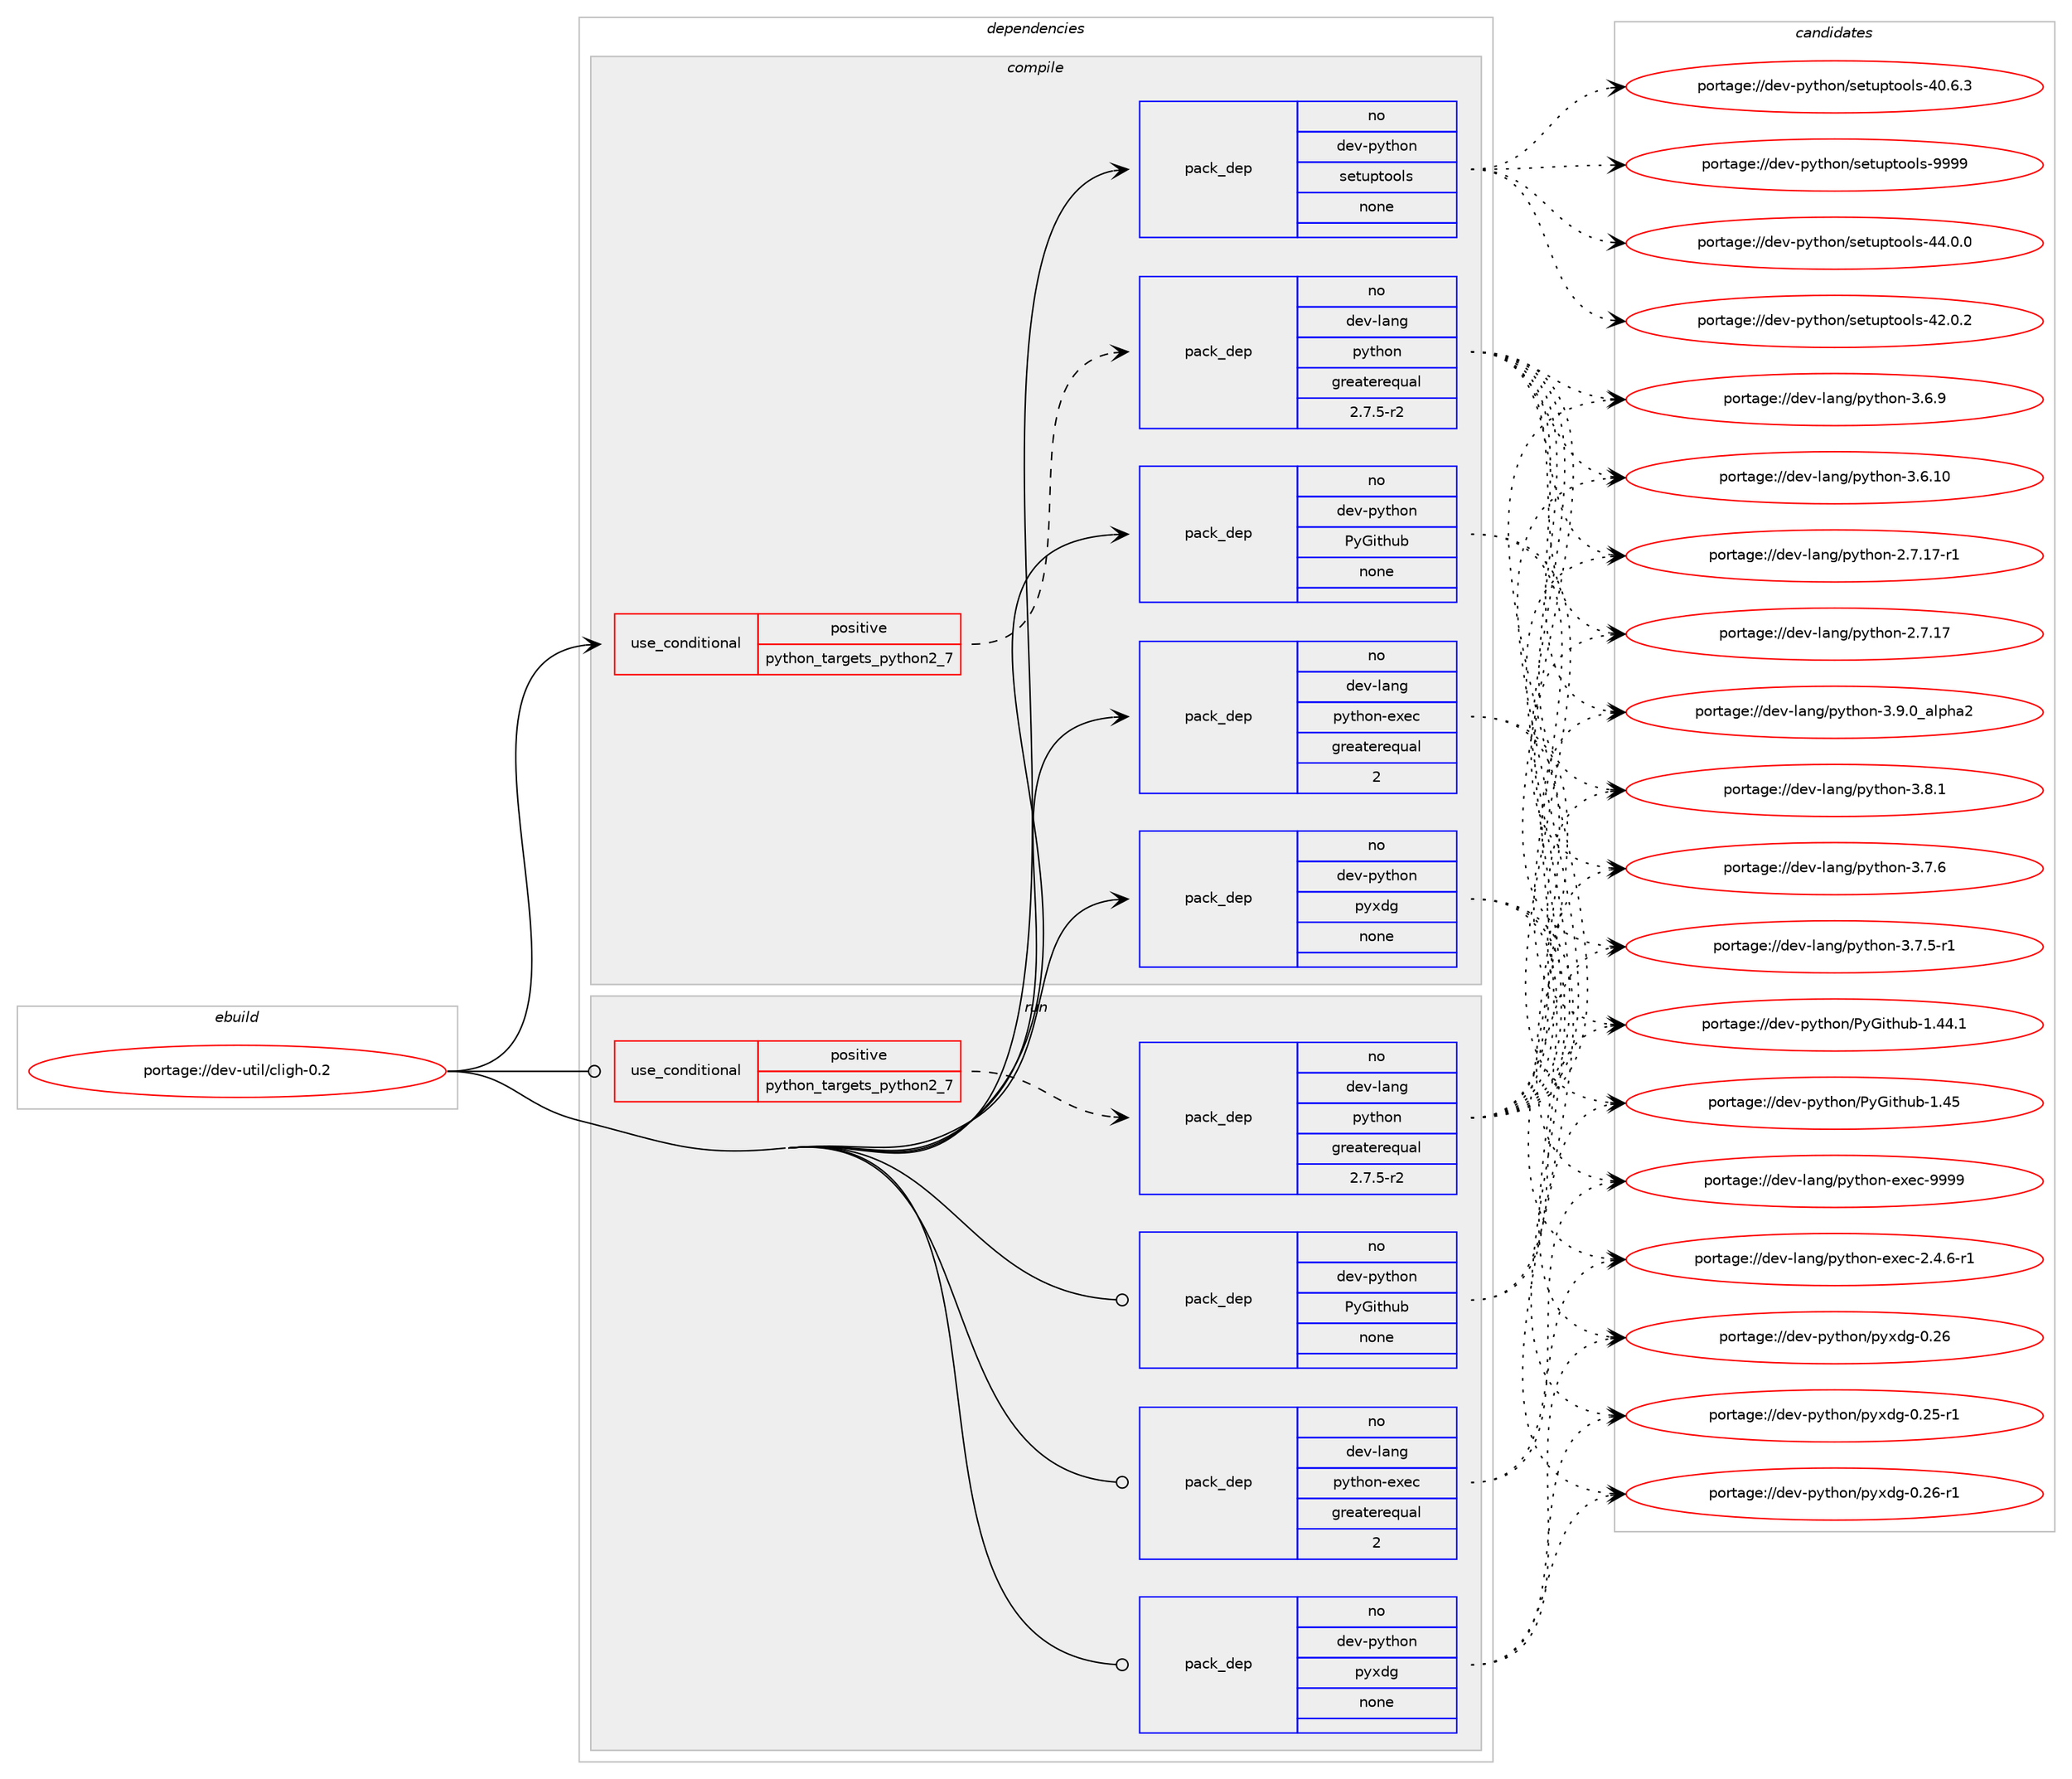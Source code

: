 digraph prolog {

# *************
# Graph options
# *************

newrank=true;
concentrate=true;
compound=true;
graph [rankdir=LR,fontname=Helvetica,fontsize=10,ranksep=1.5];#, ranksep=2.5, nodesep=0.2];
edge  [arrowhead=vee];
node  [fontname=Helvetica,fontsize=10];

# **********
# The ebuild
# **********

subgraph cluster_leftcol {
color=gray;
label=<<i>ebuild</i>>;
id [label="portage://dev-util/cligh-0.2", color=red, width=4, href="../dev-util/cligh-0.2.svg"];
}

# ****************
# The dependencies
# ****************

subgraph cluster_midcol {
color=gray;
label=<<i>dependencies</i>>;
subgraph cluster_compile {
fillcolor="#eeeeee";
style=filled;
label=<<i>compile</i>>;
subgraph cond63376 {
dependency305030 [label=<<TABLE BORDER="0" CELLBORDER="1" CELLSPACING="0" CELLPADDING="4"><TR><TD ROWSPAN="3" CELLPADDING="10">use_conditional</TD></TR><TR><TD>positive</TD></TR><TR><TD>python_targets_python2_7</TD></TR></TABLE>>, shape=none, color=red];
subgraph pack236982 {
dependency305031 [label=<<TABLE BORDER="0" CELLBORDER="1" CELLSPACING="0" CELLPADDING="4" WIDTH="220"><TR><TD ROWSPAN="6" CELLPADDING="30">pack_dep</TD></TR><TR><TD WIDTH="110">no</TD></TR><TR><TD>dev-lang</TD></TR><TR><TD>python</TD></TR><TR><TD>greaterequal</TD></TR><TR><TD>2.7.5-r2</TD></TR></TABLE>>, shape=none, color=blue];
}
dependency305030:e -> dependency305031:w [weight=20,style="dashed",arrowhead="vee"];
}
id:e -> dependency305030:w [weight=20,style="solid",arrowhead="vee"];
subgraph pack236983 {
dependency305032 [label=<<TABLE BORDER="0" CELLBORDER="1" CELLSPACING="0" CELLPADDING="4" WIDTH="220"><TR><TD ROWSPAN="6" CELLPADDING="30">pack_dep</TD></TR><TR><TD WIDTH="110">no</TD></TR><TR><TD>dev-lang</TD></TR><TR><TD>python-exec</TD></TR><TR><TD>greaterequal</TD></TR><TR><TD>2</TD></TR></TABLE>>, shape=none, color=blue];
}
id:e -> dependency305032:w [weight=20,style="solid",arrowhead="vee"];
subgraph pack236984 {
dependency305033 [label=<<TABLE BORDER="0" CELLBORDER="1" CELLSPACING="0" CELLPADDING="4" WIDTH="220"><TR><TD ROWSPAN="6" CELLPADDING="30">pack_dep</TD></TR><TR><TD WIDTH="110">no</TD></TR><TR><TD>dev-python</TD></TR><TR><TD>PyGithub</TD></TR><TR><TD>none</TD></TR><TR><TD></TD></TR></TABLE>>, shape=none, color=blue];
}
id:e -> dependency305033:w [weight=20,style="solid",arrowhead="vee"];
subgraph pack236985 {
dependency305034 [label=<<TABLE BORDER="0" CELLBORDER="1" CELLSPACING="0" CELLPADDING="4" WIDTH="220"><TR><TD ROWSPAN="6" CELLPADDING="30">pack_dep</TD></TR><TR><TD WIDTH="110">no</TD></TR><TR><TD>dev-python</TD></TR><TR><TD>pyxdg</TD></TR><TR><TD>none</TD></TR><TR><TD></TD></TR></TABLE>>, shape=none, color=blue];
}
id:e -> dependency305034:w [weight=20,style="solid",arrowhead="vee"];
subgraph pack236986 {
dependency305035 [label=<<TABLE BORDER="0" CELLBORDER="1" CELLSPACING="0" CELLPADDING="4" WIDTH="220"><TR><TD ROWSPAN="6" CELLPADDING="30">pack_dep</TD></TR><TR><TD WIDTH="110">no</TD></TR><TR><TD>dev-python</TD></TR><TR><TD>setuptools</TD></TR><TR><TD>none</TD></TR><TR><TD></TD></TR></TABLE>>, shape=none, color=blue];
}
id:e -> dependency305035:w [weight=20,style="solid",arrowhead="vee"];
}
subgraph cluster_compileandrun {
fillcolor="#eeeeee";
style=filled;
label=<<i>compile and run</i>>;
}
subgraph cluster_run {
fillcolor="#eeeeee";
style=filled;
label=<<i>run</i>>;
subgraph cond63377 {
dependency305036 [label=<<TABLE BORDER="0" CELLBORDER="1" CELLSPACING="0" CELLPADDING="4"><TR><TD ROWSPAN="3" CELLPADDING="10">use_conditional</TD></TR><TR><TD>positive</TD></TR><TR><TD>python_targets_python2_7</TD></TR></TABLE>>, shape=none, color=red];
subgraph pack236987 {
dependency305037 [label=<<TABLE BORDER="0" CELLBORDER="1" CELLSPACING="0" CELLPADDING="4" WIDTH="220"><TR><TD ROWSPAN="6" CELLPADDING="30">pack_dep</TD></TR><TR><TD WIDTH="110">no</TD></TR><TR><TD>dev-lang</TD></TR><TR><TD>python</TD></TR><TR><TD>greaterequal</TD></TR><TR><TD>2.7.5-r2</TD></TR></TABLE>>, shape=none, color=blue];
}
dependency305036:e -> dependency305037:w [weight=20,style="dashed",arrowhead="vee"];
}
id:e -> dependency305036:w [weight=20,style="solid",arrowhead="odot"];
subgraph pack236988 {
dependency305038 [label=<<TABLE BORDER="0" CELLBORDER="1" CELLSPACING="0" CELLPADDING="4" WIDTH="220"><TR><TD ROWSPAN="6" CELLPADDING="30">pack_dep</TD></TR><TR><TD WIDTH="110">no</TD></TR><TR><TD>dev-lang</TD></TR><TR><TD>python-exec</TD></TR><TR><TD>greaterequal</TD></TR><TR><TD>2</TD></TR></TABLE>>, shape=none, color=blue];
}
id:e -> dependency305038:w [weight=20,style="solid",arrowhead="odot"];
subgraph pack236989 {
dependency305039 [label=<<TABLE BORDER="0" CELLBORDER="1" CELLSPACING="0" CELLPADDING="4" WIDTH="220"><TR><TD ROWSPAN="6" CELLPADDING="30">pack_dep</TD></TR><TR><TD WIDTH="110">no</TD></TR><TR><TD>dev-python</TD></TR><TR><TD>PyGithub</TD></TR><TR><TD>none</TD></TR><TR><TD></TD></TR></TABLE>>, shape=none, color=blue];
}
id:e -> dependency305039:w [weight=20,style="solid",arrowhead="odot"];
subgraph pack236990 {
dependency305040 [label=<<TABLE BORDER="0" CELLBORDER="1" CELLSPACING="0" CELLPADDING="4" WIDTH="220"><TR><TD ROWSPAN="6" CELLPADDING="30">pack_dep</TD></TR><TR><TD WIDTH="110">no</TD></TR><TR><TD>dev-python</TD></TR><TR><TD>pyxdg</TD></TR><TR><TD>none</TD></TR><TR><TD></TD></TR></TABLE>>, shape=none, color=blue];
}
id:e -> dependency305040:w [weight=20,style="solid",arrowhead="odot"];
}
}

# **************
# The candidates
# **************

subgraph cluster_choices {
rank=same;
color=gray;
label=<<i>candidates</i>>;

subgraph choice236982 {
color=black;
nodesep=1;
choice10010111845108971101034711212111610411111045514657464895971081121049750 [label="portage://dev-lang/python-3.9.0_alpha2", color=red, width=4,href="../dev-lang/python-3.9.0_alpha2.svg"];
choice100101118451089711010347112121116104111110455146564649 [label="portage://dev-lang/python-3.8.1", color=red, width=4,href="../dev-lang/python-3.8.1.svg"];
choice100101118451089711010347112121116104111110455146554654 [label="portage://dev-lang/python-3.7.6", color=red, width=4,href="../dev-lang/python-3.7.6.svg"];
choice1001011184510897110103471121211161041111104551465546534511449 [label="portage://dev-lang/python-3.7.5-r1", color=red, width=4,href="../dev-lang/python-3.7.5-r1.svg"];
choice100101118451089711010347112121116104111110455146544657 [label="portage://dev-lang/python-3.6.9", color=red, width=4,href="../dev-lang/python-3.6.9.svg"];
choice10010111845108971101034711212111610411111045514654464948 [label="portage://dev-lang/python-3.6.10", color=red, width=4,href="../dev-lang/python-3.6.10.svg"];
choice100101118451089711010347112121116104111110455046554649554511449 [label="portage://dev-lang/python-2.7.17-r1", color=red, width=4,href="../dev-lang/python-2.7.17-r1.svg"];
choice10010111845108971101034711212111610411111045504655464955 [label="portage://dev-lang/python-2.7.17", color=red, width=4,href="../dev-lang/python-2.7.17.svg"];
dependency305031:e -> choice10010111845108971101034711212111610411111045514657464895971081121049750:w [style=dotted,weight="100"];
dependency305031:e -> choice100101118451089711010347112121116104111110455146564649:w [style=dotted,weight="100"];
dependency305031:e -> choice100101118451089711010347112121116104111110455146554654:w [style=dotted,weight="100"];
dependency305031:e -> choice1001011184510897110103471121211161041111104551465546534511449:w [style=dotted,weight="100"];
dependency305031:e -> choice100101118451089711010347112121116104111110455146544657:w [style=dotted,weight="100"];
dependency305031:e -> choice10010111845108971101034711212111610411111045514654464948:w [style=dotted,weight="100"];
dependency305031:e -> choice100101118451089711010347112121116104111110455046554649554511449:w [style=dotted,weight="100"];
dependency305031:e -> choice10010111845108971101034711212111610411111045504655464955:w [style=dotted,weight="100"];
}
subgraph choice236983 {
color=black;
nodesep=1;
choice10010111845108971101034711212111610411111045101120101994557575757 [label="portage://dev-lang/python-exec-9999", color=red, width=4,href="../dev-lang/python-exec-9999.svg"];
choice10010111845108971101034711212111610411111045101120101994550465246544511449 [label="portage://dev-lang/python-exec-2.4.6-r1", color=red, width=4,href="../dev-lang/python-exec-2.4.6-r1.svg"];
dependency305032:e -> choice10010111845108971101034711212111610411111045101120101994557575757:w [style=dotted,weight="100"];
dependency305032:e -> choice10010111845108971101034711212111610411111045101120101994550465246544511449:w [style=dotted,weight="100"];
}
subgraph choice236984 {
color=black;
nodesep=1;
choice10010111845112121116104111110478012171105116104117984549465253 [label="portage://dev-python/PyGithub-1.45", color=red, width=4,href="../dev-python/PyGithub-1.45.svg"];
choice100101118451121211161041111104780121711051161041179845494652524649 [label="portage://dev-python/PyGithub-1.44.1", color=red, width=4,href="../dev-python/PyGithub-1.44.1.svg"];
dependency305033:e -> choice10010111845112121116104111110478012171105116104117984549465253:w [style=dotted,weight="100"];
dependency305033:e -> choice100101118451121211161041111104780121711051161041179845494652524649:w [style=dotted,weight="100"];
}
subgraph choice236985 {
color=black;
nodesep=1;
choice100101118451121211161041111104711212112010010345484650544511449 [label="portage://dev-python/pyxdg-0.26-r1", color=red, width=4,href="../dev-python/pyxdg-0.26-r1.svg"];
choice10010111845112121116104111110471121211201001034548465054 [label="portage://dev-python/pyxdg-0.26", color=red, width=4,href="../dev-python/pyxdg-0.26.svg"];
choice100101118451121211161041111104711212112010010345484650534511449 [label="portage://dev-python/pyxdg-0.25-r1", color=red, width=4,href="../dev-python/pyxdg-0.25-r1.svg"];
dependency305034:e -> choice100101118451121211161041111104711212112010010345484650544511449:w [style=dotted,weight="100"];
dependency305034:e -> choice10010111845112121116104111110471121211201001034548465054:w [style=dotted,weight="100"];
dependency305034:e -> choice100101118451121211161041111104711212112010010345484650534511449:w [style=dotted,weight="100"];
}
subgraph choice236986 {
color=black;
nodesep=1;
choice10010111845112121116104111110471151011161171121161111111081154557575757 [label="portage://dev-python/setuptools-9999", color=red, width=4,href="../dev-python/setuptools-9999.svg"];
choice100101118451121211161041111104711510111611711211611111110811545525246484648 [label="portage://dev-python/setuptools-44.0.0", color=red, width=4,href="../dev-python/setuptools-44.0.0.svg"];
choice100101118451121211161041111104711510111611711211611111110811545525046484650 [label="portage://dev-python/setuptools-42.0.2", color=red, width=4,href="../dev-python/setuptools-42.0.2.svg"];
choice100101118451121211161041111104711510111611711211611111110811545524846544651 [label="portage://dev-python/setuptools-40.6.3", color=red, width=4,href="../dev-python/setuptools-40.6.3.svg"];
dependency305035:e -> choice10010111845112121116104111110471151011161171121161111111081154557575757:w [style=dotted,weight="100"];
dependency305035:e -> choice100101118451121211161041111104711510111611711211611111110811545525246484648:w [style=dotted,weight="100"];
dependency305035:e -> choice100101118451121211161041111104711510111611711211611111110811545525046484650:w [style=dotted,weight="100"];
dependency305035:e -> choice100101118451121211161041111104711510111611711211611111110811545524846544651:w [style=dotted,weight="100"];
}
subgraph choice236987 {
color=black;
nodesep=1;
choice10010111845108971101034711212111610411111045514657464895971081121049750 [label="portage://dev-lang/python-3.9.0_alpha2", color=red, width=4,href="../dev-lang/python-3.9.0_alpha2.svg"];
choice100101118451089711010347112121116104111110455146564649 [label="portage://dev-lang/python-3.8.1", color=red, width=4,href="../dev-lang/python-3.8.1.svg"];
choice100101118451089711010347112121116104111110455146554654 [label="portage://dev-lang/python-3.7.6", color=red, width=4,href="../dev-lang/python-3.7.6.svg"];
choice1001011184510897110103471121211161041111104551465546534511449 [label="portage://dev-lang/python-3.7.5-r1", color=red, width=4,href="../dev-lang/python-3.7.5-r1.svg"];
choice100101118451089711010347112121116104111110455146544657 [label="portage://dev-lang/python-3.6.9", color=red, width=4,href="../dev-lang/python-3.6.9.svg"];
choice10010111845108971101034711212111610411111045514654464948 [label="portage://dev-lang/python-3.6.10", color=red, width=4,href="../dev-lang/python-3.6.10.svg"];
choice100101118451089711010347112121116104111110455046554649554511449 [label="portage://dev-lang/python-2.7.17-r1", color=red, width=4,href="../dev-lang/python-2.7.17-r1.svg"];
choice10010111845108971101034711212111610411111045504655464955 [label="portage://dev-lang/python-2.7.17", color=red, width=4,href="../dev-lang/python-2.7.17.svg"];
dependency305037:e -> choice10010111845108971101034711212111610411111045514657464895971081121049750:w [style=dotted,weight="100"];
dependency305037:e -> choice100101118451089711010347112121116104111110455146564649:w [style=dotted,weight="100"];
dependency305037:e -> choice100101118451089711010347112121116104111110455146554654:w [style=dotted,weight="100"];
dependency305037:e -> choice1001011184510897110103471121211161041111104551465546534511449:w [style=dotted,weight="100"];
dependency305037:e -> choice100101118451089711010347112121116104111110455146544657:w [style=dotted,weight="100"];
dependency305037:e -> choice10010111845108971101034711212111610411111045514654464948:w [style=dotted,weight="100"];
dependency305037:e -> choice100101118451089711010347112121116104111110455046554649554511449:w [style=dotted,weight="100"];
dependency305037:e -> choice10010111845108971101034711212111610411111045504655464955:w [style=dotted,weight="100"];
}
subgraph choice236988 {
color=black;
nodesep=1;
choice10010111845108971101034711212111610411111045101120101994557575757 [label="portage://dev-lang/python-exec-9999", color=red, width=4,href="../dev-lang/python-exec-9999.svg"];
choice10010111845108971101034711212111610411111045101120101994550465246544511449 [label="portage://dev-lang/python-exec-2.4.6-r1", color=red, width=4,href="../dev-lang/python-exec-2.4.6-r1.svg"];
dependency305038:e -> choice10010111845108971101034711212111610411111045101120101994557575757:w [style=dotted,weight="100"];
dependency305038:e -> choice10010111845108971101034711212111610411111045101120101994550465246544511449:w [style=dotted,weight="100"];
}
subgraph choice236989 {
color=black;
nodesep=1;
choice10010111845112121116104111110478012171105116104117984549465253 [label="portage://dev-python/PyGithub-1.45", color=red, width=4,href="../dev-python/PyGithub-1.45.svg"];
choice100101118451121211161041111104780121711051161041179845494652524649 [label="portage://dev-python/PyGithub-1.44.1", color=red, width=4,href="../dev-python/PyGithub-1.44.1.svg"];
dependency305039:e -> choice10010111845112121116104111110478012171105116104117984549465253:w [style=dotted,weight="100"];
dependency305039:e -> choice100101118451121211161041111104780121711051161041179845494652524649:w [style=dotted,weight="100"];
}
subgraph choice236990 {
color=black;
nodesep=1;
choice100101118451121211161041111104711212112010010345484650544511449 [label="portage://dev-python/pyxdg-0.26-r1", color=red, width=4,href="../dev-python/pyxdg-0.26-r1.svg"];
choice10010111845112121116104111110471121211201001034548465054 [label="portage://dev-python/pyxdg-0.26", color=red, width=4,href="../dev-python/pyxdg-0.26.svg"];
choice100101118451121211161041111104711212112010010345484650534511449 [label="portage://dev-python/pyxdg-0.25-r1", color=red, width=4,href="../dev-python/pyxdg-0.25-r1.svg"];
dependency305040:e -> choice100101118451121211161041111104711212112010010345484650544511449:w [style=dotted,weight="100"];
dependency305040:e -> choice10010111845112121116104111110471121211201001034548465054:w [style=dotted,weight="100"];
dependency305040:e -> choice100101118451121211161041111104711212112010010345484650534511449:w [style=dotted,weight="100"];
}
}

}
